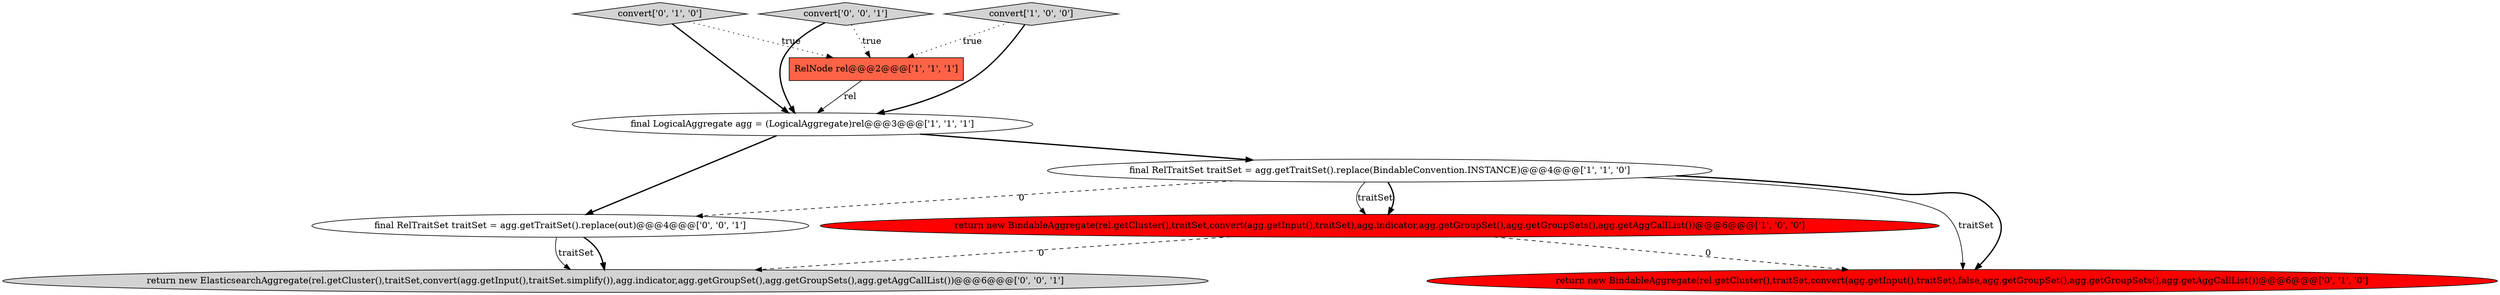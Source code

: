 digraph {
9 [style = filled, label = "final RelTraitSet traitSet = agg.getTraitSet().replace(out)@@@4@@@['0', '0', '1']", fillcolor = white, shape = ellipse image = "AAA0AAABBB3BBB"];
4 [style = filled, label = "return new BindableAggregate(rel.getCluster(),traitSet,convert(agg.getInput(),traitSet),agg.indicator,agg.getGroupSet(),agg.getGroupSets(),agg.getAggCallList())@@@6@@@['1', '0', '0']", fillcolor = red, shape = ellipse image = "AAA1AAABBB1BBB"];
2 [style = filled, label = "final RelTraitSet traitSet = agg.getTraitSet().replace(BindableConvention.INSTANCE)@@@4@@@['1', '1', '0']", fillcolor = white, shape = ellipse image = "AAA0AAABBB1BBB"];
8 [style = filled, label = "return new ElasticsearchAggregate(rel.getCluster(),traitSet,convert(agg.getInput(),traitSet.simplify()),agg.indicator,agg.getGroupSet(),agg.getGroupSets(),agg.getAggCallList())@@@6@@@['0', '0', '1']", fillcolor = lightgray, shape = ellipse image = "AAA0AAABBB3BBB"];
5 [style = filled, label = "convert['0', '1', '0']", fillcolor = lightgray, shape = diamond image = "AAA0AAABBB2BBB"];
0 [style = filled, label = "final LogicalAggregate agg = (LogicalAggregate)rel@@@3@@@['1', '1', '1']", fillcolor = white, shape = ellipse image = "AAA0AAABBB1BBB"];
7 [style = filled, label = "convert['0', '0', '1']", fillcolor = lightgray, shape = diamond image = "AAA0AAABBB3BBB"];
6 [style = filled, label = "return new BindableAggregate(rel.getCluster(),traitSet,convert(agg.getInput(),traitSet),false,agg.getGroupSet(),agg.getGroupSets(),agg.getAggCallList())@@@6@@@['0', '1', '0']", fillcolor = red, shape = ellipse image = "AAA1AAABBB2BBB"];
3 [style = filled, label = "RelNode rel@@@2@@@['1', '1', '1']", fillcolor = tomato, shape = box image = "AAA0AAABBB1BBB"];
1 [style = filled, label = "convert['1', '0', '0']", fillcolor = lightgray, shape = diamond image = "AAA0AAABBB1BBB"];
2->4 [style = solid, label="traitSet"];
0->9 [style = bold, label=""];
7->0 [style = bold, label=""];
1->0 [style = bold, label=""];
4->8 [style = dashed, label="0"];
5->3 [style = dotted, label="true"];
5->0 [style = bold, label=""];
4->6 [style = dashed, label="0"];
9->8 [style = bold, label=""];
7->3 [style = dotted, label="true"];
2->6 [style = solid, label="traitSet"];
2->4 [style = bold, label=""];
3->0 [style = solid, label="rel"];
2->6 [style = bold, label=""];
2->9 [style = dashed, label="0"];
9->8 [style = solid, label="traitSet"];
0->2 [style = bold, label=""];
1->3 [style = dotted, label="true"];
}
